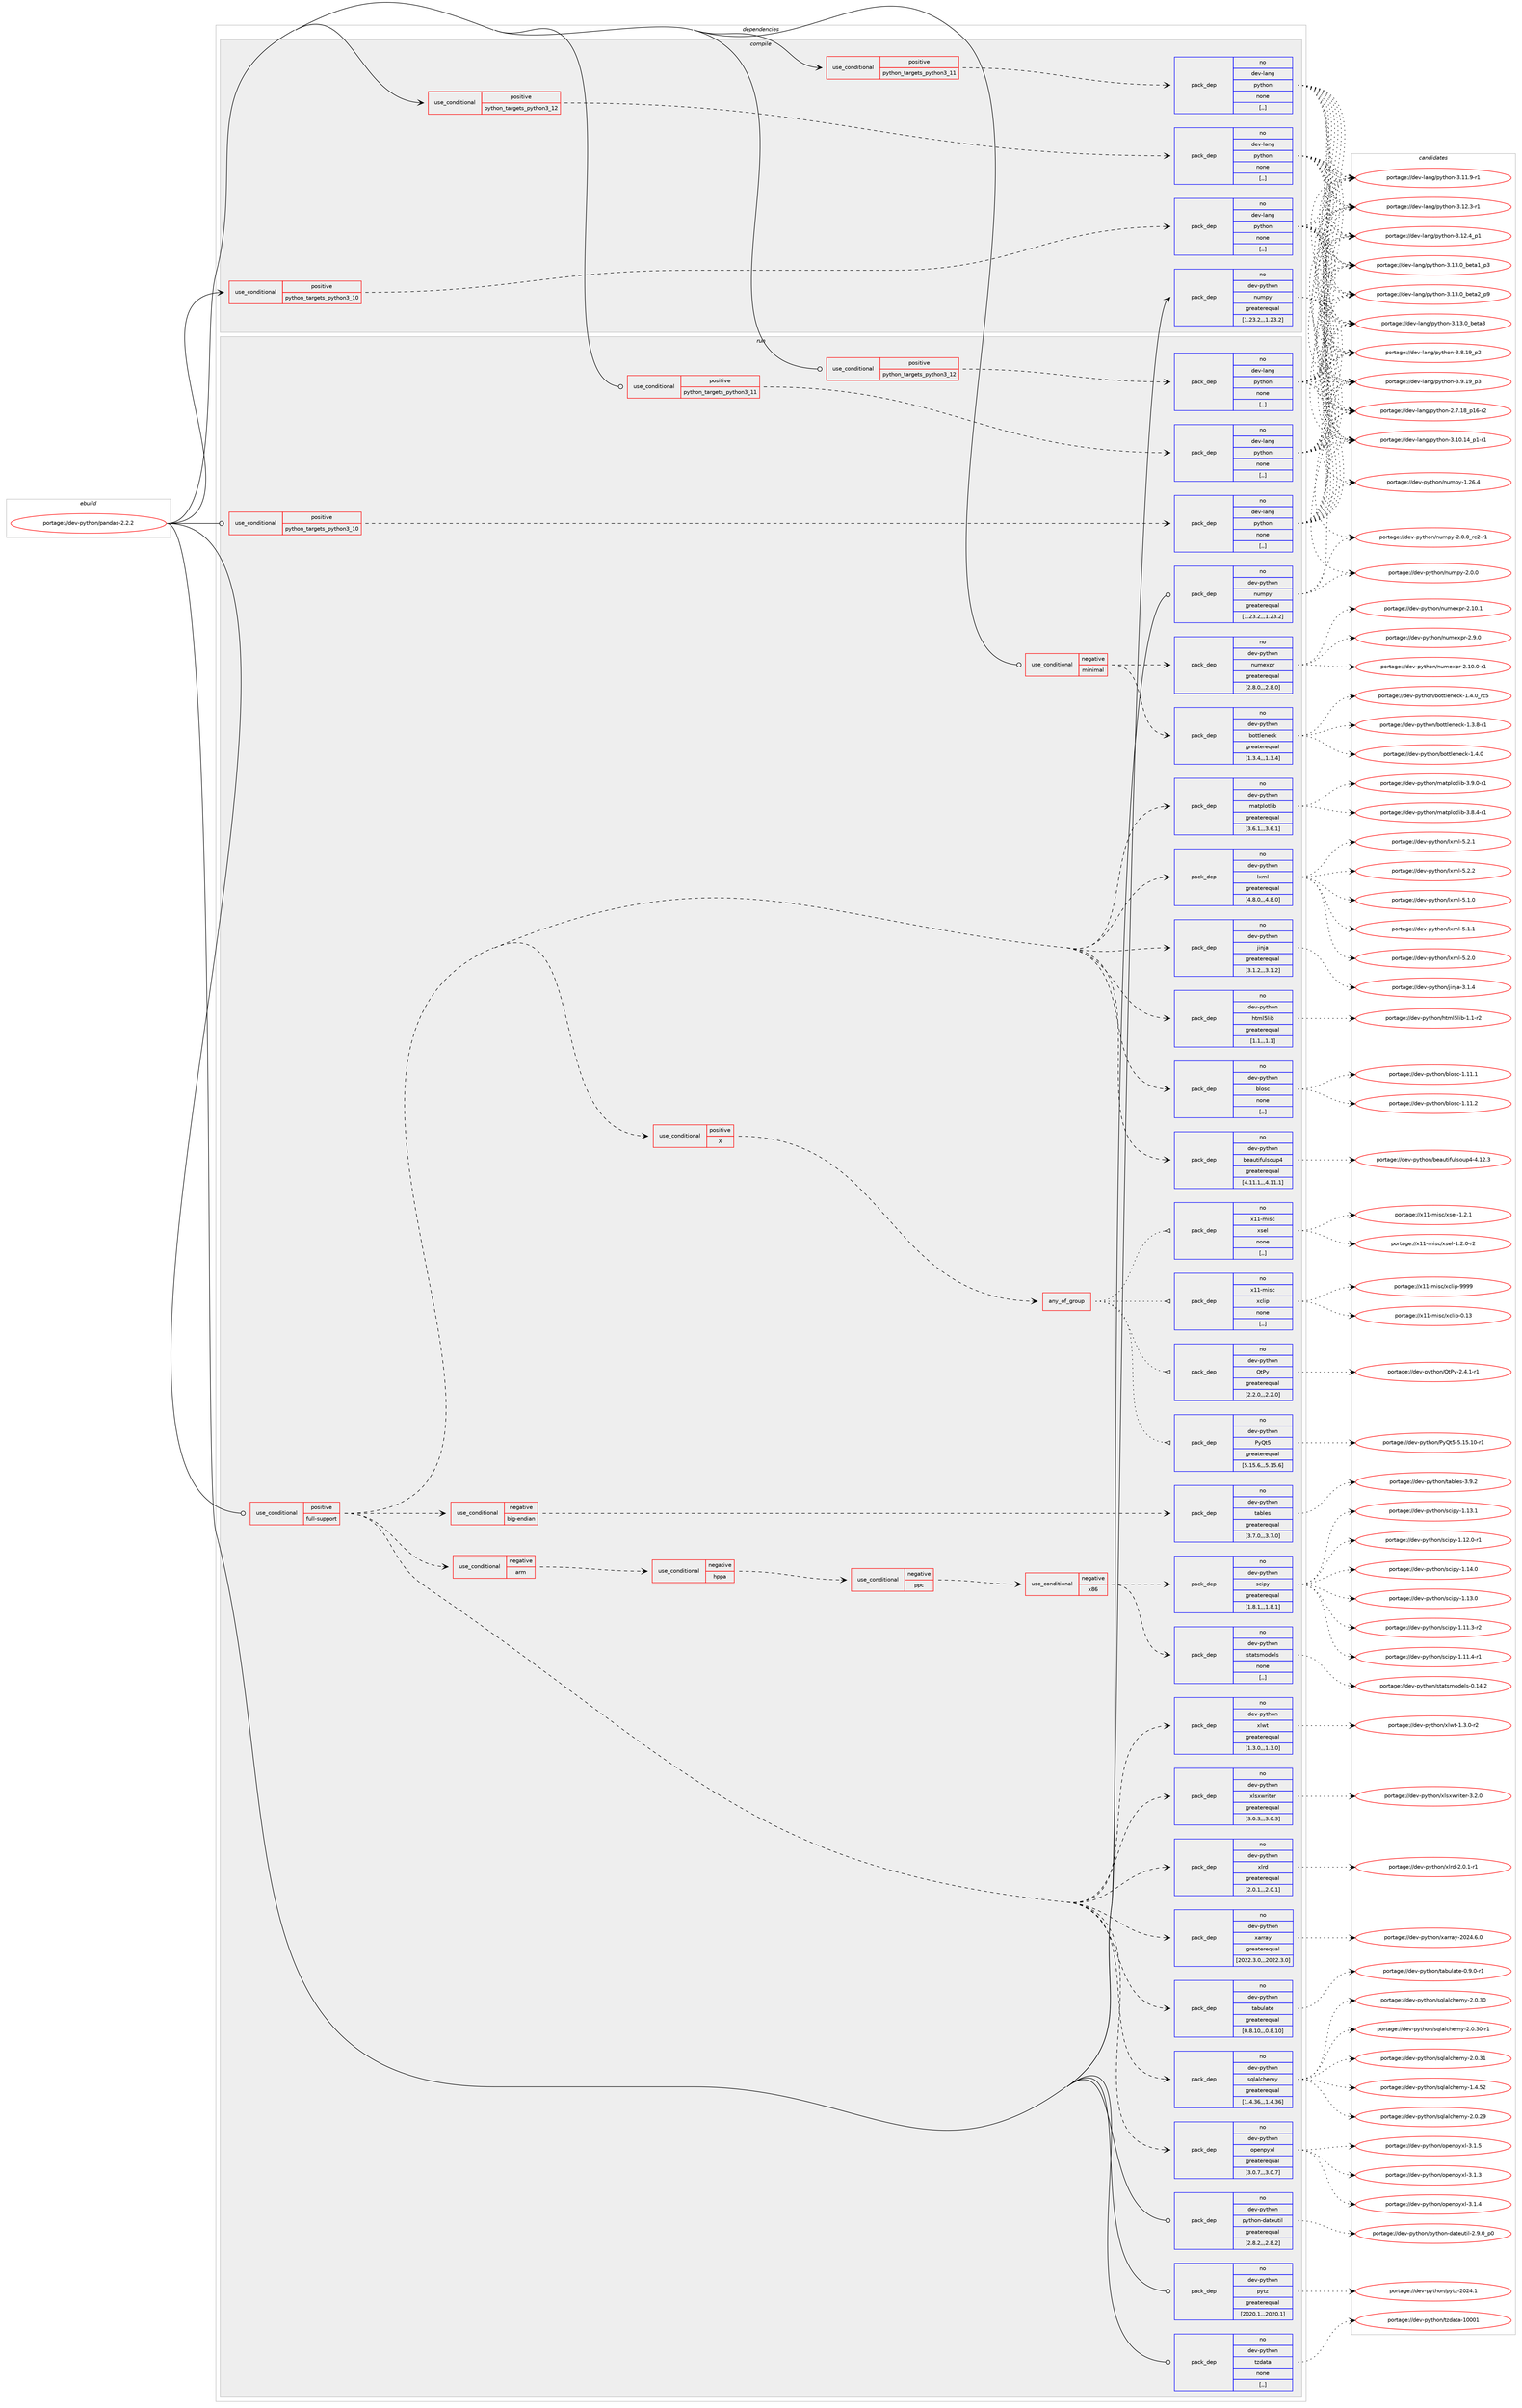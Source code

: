 digraph prolog {

# *************
# Graph options
# *************

newrank=true;
concentrate=true;
compound=true;
graph [rankdir=LR,fontname=Helvetica,fontsize=10,ranksep=1.5];#, ranksep=2.5, nodesep=0.2];
edge  [arrowhead=vee];
node  [fontname=Helvetica,fontsize=10];

# **********
# The ebuild
# **********

subgraph cluster_leftcol {
color=gray;
rank=same;
label=<<i>ebuild</i>>;
id [label="portage://dev-python/pandas-2.2.2", color=red, width=4, href="../dev-python/pandas-2.2.2.svg"];
}

# ****************
# The dependencies
# ****************

subgraph cluster_midcol {
color=gray;
label=<<i>dependencies</i>>;
subgraph cluster_compile {
fillcolor="#eeeeee";
style=filled;
label=<<i>compile</i>>;
subgraph cond34626 {
dependency149906 [label=<<TABLE BORDER="0" CELLBORDER="1" CELLSPACING="0" CELLPADDING="4"><TR><TD ROWSPAN="3" CELLPADDING="10">use_conditional</TD></TR><TR><TD>positive</TD></TR><TR><TD>python_targets_python3_10</TD></TR></TABLE>>, shape=none, color=red];
subgraph pack114065 {
dependency149907 [label=<<TABLE BORDER="0" CELLBORDER="1" CELLSPACING="0" CELLPADDING="4" WIDTH="220"><TR><TD ROWSPAN="6" CELLPADDING="30">pack_dep</TD></TR><TR><TD WIDTH="110">no</TD></TR><TR><TD>dev-lang</TD></TR><TR><TD>python</TD></TR><TR><TD>none</TD></TR><TR><TD>[,,]</TD></TR></TABLE>>, shape=none, color=blue];
}
dependency149906:e -> dependency149907:w [weight=20,style="dashed",arrowhead="vee"];
}
id:e -> dependency149906:w [weight=20,style="solid",arrowhead="vee"];
subgraph cond34627 {
dependency149908 [label=<<TABLE BORDER="0" CELLBORDER="1" CELLSPACING="0" CELLPADDING="4"><TR><TD ROWSPAN="3" CELLPADDING="10">use_conditional</TD></TR><TR><TD>positive</TD></TR><TR><TD>python_targets_python3_11</TD></TR></TABLE>>, shape=none, color=red];
subgraph pack114066 {
dependency149909 [label=<<TABLE BORDER="0" CELLBORDER="1" CELLSPACING="0" CELLPADDING="4" WIDTH="220"><TR><TD ROWSPAN="6" CELLPADDING="30">pack_dep</TD></TR><TR><TD WIDTH="110">no</TD></TR><TR><TD>dev-lang</TD></TR><TR><TD>python</TD></TR><TR><TD>none</TD></TR><TR><TD>[,,]</TD></TR></TABLE>>, shape=none, color=blue];
}
dependency149908:e -> dependency149909:w [weight=20,style="dashed",arrowhead="vee"];
}
id:e -> dependency149908:w [weight=20,style="solid",arrowhead="vee"];
subgraph cond34628 {
dependency149910 [label=<<TABLE BORDER="0" CELLBORDER="1" CELLSPACING="0" CELLPADDING="4"><TR><TD ROWSPAN="3" CELLPADDING="10">use_conditional</TD></TR><TR><TD>positive</TD></TR><TR><TD>python_targets_python3_12</TD></TR></TABLE>>, shape=none, color=red];
subgraph pack114067 {
dependency149911 [label=<<TABLE BORDER="0" CELLBORDER="1" CELLSPACING="0" CELLPADDING="4" WIDTH="220"><TR><TD ROWSPAN="6" CELLPADDING="30">pack_dep</TD></TR><TR><TD WIDTH="110">no</TD></TR><TR><TD>dev-lang</TD></TR><TR><TD>python</TD></TR><TR><TD>none</TD></TR><TR><TD>[,,]</TD></TR></TABLE>>, shape=none, color=blue];
}
dependency149910:e -> dependency149911:w [weight=20,style="dashed",arrowhead="vee"];
}
id:e -> dependency149910:w [weight=20,style="solid",arrowhead="vee"];
subgraph pack114068 {
dependency149912 [label=<<TABLE BORDER="0" CELLBORDER="1" CELLSPACING="0" CELLPADDING="4" WIDTH="220"><TR><TD ROWSPAN="6" CELLPADDING="30">pack_dep</TD></TR><TR><TD WIDTH="110">no</TD></TR><TR><TD>dev-python</TD></TR><TR><TD>numpy</TD></TR><TR><TD>greaterequal</TD></TR><TR><TD>[1.23.2,,,1.23.2]</TD></TR></TABLE>>, shape=none, color=blue];
}
id:e -> dependency149912:w [weight=20,style="solid",arrowhead="vee"];
}
subgraph cluster_compileandrun {
fillcolor="#eeeeee";
style=filled;
label=<<i>compile and run</i>>;
}
subgraph cluster_run {
fillcolor="#eeeeee";
style=filled;
label=<<i>run</i>>;
subgraph cond34629 {
dependency149913 [label=<<TABLE BORDER="0" CELLBORDER="1" CELLSPACING="0" CELLPADDING="4"><TR><TD ROWSPAN="3" CELLPADDING="10">use_conditional</TD></TR><TR><TD>negative</TD></TR><TR><TD>minimal</TD></TR></TABLE>>, shape=none, color=red];
subgraph pack114069 {
dependency149914 [label=<<TABLE BORDER="0" CELLBORDER="1" CELLSPACING="0" CELLPADDING="4" WIDTH="220"><TR><TD ROWSPAN="6" CELLPADDING="30">pack_dep</TD></TR><TR><TD WIDTH="110">no</TD></TR><TR><TD>dev-python</TD></TR><TR><TD>bottleneck</TD></TR><TR><TD>greaterequal</TD></TR><TR><TD>[1.3.4,,,1.3.4]</TD></TR></TABLE>>, shape=none, color=blue];
}
dependency149913:e -> dependency149914:w [weight=20,style="dashed",arrowhead="vee"];
subgraph pack114070 {
dependency149915 [label=<<TABLE BORDER="0" CELLBORDER="1" CELLSPACING="0" CELLPADDING="4" WIDTH="220"><TR><TD ROWSPAN="6" CELLPADDING="30">pack_dep</TD></TR><TR><TD WIDTH="110">no</TD></TR><TR><TD>dev-python</TD></TR><TR><TD>numexpr</TD></TR><TR><TD>greaterequal</TD></TR><TR><TD>[2.8.0,,,2.8.0]</TD></TR></TABLE>>, shape=none, color=blue];
}
dependency149913:e -> dependency149915:w [weight=20,style="dashed",arrowhead="vee"];
}
id:e -> dependency149913:w [weight=20,style="solid",arrowhead="odot"];
subgraph cond34630 {
dependency149916 [label=<<TABLE BORDER="0" CELLBORDER="1" CELLSPACING="0" CELLPADDING="4"><TR><TD ROWSPAN="3" CELLPADDING="10">use_conditional</TD></TR><TR><TD>positive</TD></TR><TR><TD>full-support</TD></TR></TABLE>>, shape=none, color=red];
subgraph pack114071 {
dependency149917 [label=<<TABLE BORDER="0" CELLBORDER="1" CELLSPACING="0" CELLPADDING="4" WIDTH="220"><TR><TD ROWSPAN="6" CELLPADDING="30">pack_dep</TD></TR><TR><TD WIDTH="110">no</TD></TR><TR><TD>dev-python</TD></TR><TR><TD>beautifulsoup4</TD></TR><TR><TD>greaterequal</TD></TR><TR><TD>[4.11.1,,,4.11.1]</TD></TR></TABLE>>, shape=none, color=blue];
}
dependency149916:e -> dependency149917:w [weight=20,style="dashed",arrowhead="vee"];
subgraph pack114072 {
dependency149918 [label=<<TABLE BORDER="0" CELLBORDER="1" CELLSPACING="0" CELLPADDING="4" WIDTH="220"><TR><TD ROWSPAN="6" CELLPADDING="30">pack_dep</TD></TR><TR><TD WIDTH="110">no</TD></TR><TR><TD>dev-python</TD></TR><TR><TD>blosc</TD></TR><TR><TD>none</TD></TR><TR><TD>[,,]</TD></TR></TABLE>>, shape=none, color=blue];
}
dependency149916:e -> dependency149918:w [weight=20,style="dashed",arrowhead="vee"];
subgraph pack114073 {
dependency149919 [label=<<TABLE BORDER="0" CELLBORDER="1" CELLSPACING="0" CELLPADDING="4" WIDTH="220"><TR><TD ROWSPAN="6" CELLPADDING="30">pack_dep</TD></TR><TR><TD WIDTH="110">no</TD></TR><TR><TD>dev-python</TD></TR><TR><TD>html5lib</TD></TR><TR><TD>greaterequal</TD></TR><TR><TD>[1.1,,,1.1]</TD></TR></TABLE>>, shape=none, color=blue];
}
dependency149916:e -> dependency149919:w [weight=20,style="dashed",arrowhead="vee"];
subgraph pack114074 {
dependency149920 [label=<<TABLE BORDER="0" CELLBORDER="1" CELLSPACING="0" CELLPADDING="4" WIDTH="220"><TR><TD ROWSPAN="6" CELLPADDING="30">pack_dep</TD></TR><TR><TD WIDTH="110">no</TD></TR><TR><TD>dev-python</TD></TR><TR><TD>jinja</TD></TR><TR><TD>greaterequal</TD></TR><TR><TD>[3.1.2,,,3.1.2]</TD></TR></TABLE>>, shape=none, color=blue];
}
dependency149916:e -> dependency149920:w [weight=20,style="dashed",arrowhead="vee"];
subgraph pack114075 {
dependency149921 [label=<<TABLE BORDER="0" CELLBORDER="1" CELLSPACING="0" CELLPADDING="4" WIDTH="220"><TR><TD ROWSPAN="6" CELLPADDING="30">pack_dep</TD></TR><TR><TD WIDTH="110">no</TD></TR><TR><TD>dev-python</TD></TR><TR><TD>lxml</TD></TR><TR><TD>greaterequal</TD></TR><TR><TD>[4.8.0,,,4.8.0]</TD></TR></TABLE>>, shape=none, color=blue];
}
dependency149916:e -> dependency149921:w [weight=20,style="dashed",arrowhead="vee"];
subgraph pack114076 {
dependency149922 [label=<<TABLE BORDER="0" CELLBORDER="1" CELLSPACING="0" CELLPADDING="4" WIDTH="220"><TR><TD ROWSPAN="6" CELLPADDING="30">pack_dep</TD></TR><TR><TD WIDTH="110">no</TD></TR><TR><TD>dev-python</TD></TR><TR><TD>matplotlib</TD></TR><TR><TD>greaterequal</TD></TR><TR><TD>[3.6.1,,,3.6.1]</TD></TR></TABLE>>, shape=none, color=blue];
}
dependency149916:e -> dependency149922:w [weight=20,style="dashed",arrowhead="vee"];
subgraph pack114077 {
dependency149923 [label=<<TABLE BORDER="0" CELLBORDER="1" CELLSPACING="0" CELLPADDING="4" WIDTH="220"><TR><TD ROWSPAN="6" CELLPADDING="30">pack_dep</TD></TR><TR><TD WIDTH="110">no</TD></TR><TR><TD>dev-python</TD></TR><TR><TD>openpyxl</TD></TR><TR><TD>greaterequal</TD></TR><TR><TD>[3.0.7,,,3.0.7]</TD></TR></TABLE>>, shape=none, color=blue];
}
dependency149916:e -> dependency149923:w [weight=20,style="dashed",arrowhead="vee"];
subgraph pack114078 {
dependency149924 [label=<<TABLE BORDER="0" CELLBORDER="1" CELLSPACING="0" CELLPADDING="4" WIDTH="220"><TR><TD ROWSPAN="6" CELLPADDING="30">pack_dep</TD></TR><TR><TD WIDTH="110">no</TD></TR><TR><TD>dev-python</TD></TR><TR><TD>sqlalchemy</TD></TR><TR><TD>greaterequal</TD></TR><TR><TD>[1.4.36,,,1.4.36]</TD></TR></TABLE>>, shape=none, color=blue];
}
dependency149916:e -> dependency149924:w [weight=20,style="dashed",arrowhead="vee"];
subgraph pack114079 {
dependency149925 [label=<<TABLE BORDER="0" CELLBORDER="1" CELLSPACING="0" CELLPADDING="4" WIDTH="220"><TR><TD ROWSPAN="6" CELLPADDING="30">pack_dep</TD></TR><TR><TD WIDTH="110">no</TD></TR><TR><TD>dev-python</TD></TR><TR><TD>tabulate</TD></TR><TR><TD>greaterequal</TD></TR><TR><TD>[0.8.10,,,0.8.10]</TD></TR></TABLE>>, shape=none, color=blue];
}
dependency149916:e -> dependency149925:w [weight=20,style="dashed",arrowhead="vee"];
subgraph pack114080 {
dependency149926 [label=<<TABLE BORDER="0" CELLBORDER="1" CELLSPACING="0" CELLPADDING="4" WIDTH="220"><TR><TD ROWSPAN="6" CELLPADDING="30">pack_dep</TD></TR><TR><TD WIDTH="110">no</TD></TR><TR><TD>dev-python</TD></TR><TR><TD>xarray</TD></TR><TR><TD>greaterequal</TD></TR><TR><TD>[2022.3.0,,,2022.3.0]</TD></TR></TABLE>>, shape=none, color=blue];
}
dependency149916:e -> dependency149926:w [weight=20,style="dashed",arrowhead="vee"];
subgraph pack114081 {
dependency149927 [label=<<TABLE BORDER="0" CELLBORDER="1" CELLSPACING="0" CELLPADDING="4" WIDTH="220"><TR><TD ROWSPAN="6" CELLPADDING="30">pack_dep</TD></TR><TR><TD WIDTH="110">no</TD></TR><TR><TD>dev-python</TD></TR><TR><TD>xlrd</TD></TR><TR><TD>greaterequal</TD></TR><TR><TD>[2.0.1,,,2.0.1]</TD></TR></TABLE>>, shape=none, color=blue];
}
dependency149916:e -> dependency149927:w [weight=20,style="dashed",arrowhead="vee"];
subgraph pack114082 {
dependency149928 [label=<<TABLE BORDER="0" CELLBORDER="1" CELLSPACING="0" CELLPADDING="4" WIDTH="220"><TR><TD ROWSPAN="6" CELLPADDING="30">pack_dep</TD></TR><TR><TD WIDTH="110">no</TD></TR><TR><TD>dev-python</TD></TR><TR><TD>xlsxwriter</TD></TR><TR><TD>greaterequal</TD></TR><TR><TD>[3.0.3,,,3.0.3]</TD></TR></TABLE>>, shape=none, color=blue];
}
dependency149916:e -> dependency149928:w [weight=20,style="dashed",arrowhead="vee"];
subgraph pack114083 {
dependency149929 [label=<<TABLE BORDER="0" CELLBORDER="1" CELLSPACING="0" CELLPADDING="4" WIDTH="220"><TR><TD ROWSPAN="6" CELLPADDING="30">pack_dep</TD></TR><TR><TD WIDTH="110">no</TD></TR><TR><TD>dev-python</TD></TR><TR><TD>xlwt</TD></TR><TR><TD>greaterequal</TD></TR><TR><TD>[1.3.0,,,1.3.0]</TD></TR></TABLE>>, shape=none, color=blue];
}
dependency149916:e -> dependency149929:w [weight=20,style="dashed",arrowhead="vee"];
subgraph cond34631 {
dependency149930 [label=<<TABLE BORDER="0" CELLBORDER="1" CELLSPACING="0" CELLPADDING="4"><TR><TD ROWSPAN="3" CELLPADDING="10">use_conditional</TD></TR><TR><TD>negative</TD></TR><TR><TD>arm</TD></TR></TABLE>>, shape=none, color=red];
subgraph cond34632 {
dependency149931 [label=<<TABLE BORDER="0" CELLBORDER="1" CELLSPACING="0" CELLPADDING="4"><TR><TD ROWSPAN="3" CELLPADDING="10">use_conditional</TD></TR><TR><TD>negative</TD></TR><TR><TD>hppa</TD></TR></TABLE>>, shape=none, color=red];
subgraph cond34633 {
dependency149932 [label=<<TABLE BORDER="0" CELLBORDER="1" CELLSPACING="0" CELLPADDING="4"><TR><TD ROWSPAN="3" CELLPADDING="10">use_conditional</TD></TR><TR><TD>negative</TD></TR><TR><TD>ppc</TD></TR></TABLE>>, shape=none, color=red];
subgraph cond34634 {
dependency149933 [label=<<TABLE BORDER="0" CELLBORDER="1" CELLSPACING="0" CELLPADDING="4"><TR><TD ROWSPAN="3" CELLPADDING="10">use_conditional</TD></TR><TR><TD>negative</TD></TR><TR><TD>x86</TD></TR></TABLE>>, shape=none, color=red];
subgraph pack114084 {
dependency149934 [label=<<TABLE BORDER="0" CELLBORDER="1" CELLSPACING="0" CELLPADDING="4" WIDTH="220"><TR><TD ROWSPAN="6" CELLPADDING="30">pack_dep</TD></TR><TR><TD WIDTH="110">no</TD></TR><TR><TD>dev-python</TD></TR><TR><TD>scipy</TD></TR><TR><TD>greaterequal</TD></TR><TR><TD>[1.8.1,,,1.8.1]</TD></TR></TABLE>>, shape=none, color=blue];
}
dependency149933:e -> dependency149934:w [weight=20,style="dashed",arrowhead="vee"];
subgraph pack114085 {
dependency149935 [label=<<TABLE BORDER="0" CELLBORDER="1" CELLSPACING="0" CELLPADDING="4" WIDTH="220"><TR><TD ROWSPAN="6" CELLPADDING="30">pack_dep</TD></TR><TR><TD WIDTH="110">no</TD></TR><TR><TD>dev-python</TD></TR><TR><TD>statsmodels</TD></TR><TR><TD>none</TD></TR><TR><TD>[,,]</TD></TR></TABLE>>, shape=none, color=blue];
}
dependency149933:e -> dependency149935:w [weight=20,style="dashed",arrowhead="vee"];
}
dependency149932:e -> dependency149933:w [weight=20,style="dashed",arrowhead="vee"];
}
dependency149931:e -> dependency149932:w [weight=20,style="dashed",arrowhead="vee"];
}
dependency149930:e -> dependency149931:w [weight=20,style="dashed",arrowhead="vee"];
}
dependency149916:e -> dependency149930:w [weight=20,style="dashed",arrowhead="vee"];
subgraph cond34635 {
dependency149936 [label=<<TABLE BORDER="0" CELLBORDER="1" CELLSPACING="0" CELLPADDING="4"><TR><TD ROWSPAN="3" CELLPADDING="10">use_conditional</TD></TR><TR><TD>negative</TD></TR><TR><TD>big-endian</TD></TR></TABLE>>, shape=none, color=red];
subgraph pack114086 {
dependency149937 [label=<<TABLE BORDER="0" CELLBORDER="1" CELLSPACING="0" CELLPADDING="4" WIDTH="220"><TR><TD ROWSPAN="6" CELLPADDING="30">pack_dep</TD></TR><TR><TD WIDTH="110">no</TD></TR><TR><TD>dev-python</TD></TR><TR><TD>tables</TD></TR><TR><TD>greaterequal</TD></TR><TR><TD>[3.7.0,,,3.7.0]</TD></TR></TABLE>>, shape=none, color=blue];
}
dependency149936:e -> dependency149937:w [weight=20,style="dashed",arrowhead="vee"];
}
dependency149916:e -> dependency149936:w [weight=20,style="dashed",arrowhead="vee"];
subgraph cond34636 {
dependency149938 [label=<<TABLE BORDER="0" CELLBORDER="1" CELLSPACING="0" CELLPADDING="4"><TR><TD ROWSPAN="3" CELLPADDING="10">use_conditional</TD></TR><TR><TD>positive</TD></TR><TR><TD>X</TD></TR></TABLE>>, shape=none, color=red];
subgraph any1073 {
dependency149939 [label=<<TABLE BORDER="0" CELLBORDER="1" CELLSPACING="0" CELLPADDING="4"><TR><TD CELLPADDING="10">any_of_group</TD></TR></TABLE>>, shape=none, color=red];subgraph pack114087 {
dependency149940 [label=<<TABLE BORDER="0" CELLBORDER="1" CELLSPACING="0" CELLPADDING="4" WIDTH="220"><TR><TD ROWSPAN="6" CELLPADDING="30">pack_dep</TD></TR><TR><TD WIDTH="110">no</TD></TR><TR><TD>dev-python</TD></TR><TR><TD>PyQt5</TD></TR><TR><TD>greaterequal</TD></TR><TR><TD>[5.15.6,,,5.15.6]</TD></TR></TABLE>>, shape=none, color=blue];
}
dependency149939:e -> dependency149940:w [weight=20,style="dotted",arrowhead="oinv"];
subgraph pack114088 {
dependency149941 [label=<<TABLE BORDER="0" CELLBORDER="1" CELLSPACING="0" CELLPADDING="4" WIDTH="220"><TR><TD ROWSPAN="6" CELLPADDING="30">pack_dep</TD></TR><TR><TD WIDTH="110">no</TD></TR><TR><TD>dev-python</TD></TR><TR><TD>QtPy</TD></TR><TR><TD>greaterequal</TD></TR><TR><TD>[2.2.0,,,2.2.0]</TD></TR></TABLE>>, shape=none, color=blue];
}
dependency149939:e -> dependency149941:w [weight=20,style="dotted",arrowhead="oinv"];
subgraph pack114089 {
dependency149942 [label=<<TABLE BORDER="0" CELLBORDER="1" CELLSPACING="0" CELLPADDING="4" WIDTH="220"><TR><TD ROWSPAN="6" CELLPADDING="30">pack_dep</TD></TR><TR><TD WIDTH="110">no</TD></TR><TR><TD>x11-misc</TD></TR><TR><TD>xclip</TD></TR><TR><TD>none</TD></TR><TR><TD>[,,]</TD></TR></TABLE>>, shape=none, color=blue];
}
dependency149939:e -> dependency149942:w [weight=20,style="dotted",arrowhead="oinv"];
subgraph pack114090 {
dependency149943 [label=<<TABLE BORDER="0" CELLBORDER="1" CELLSPACING="0" CELLPADDING="4" WIDTH="220"><TR><TD ROWSPAN="6" CELLPADDING="30">pack_dep</TD></TR><TR><TD WIDTH="110">no</TD></TR><TR><TD>x11-misc</TD></TR><TR><TD>xsel</TD></TR><TR><TD>none</TD></TR><TR><TD>[,,]</TD></TR></TABLE>>, shape=none, color=blue];
}
dependency149939:e -> dependency149943:w [weight=20,style="dotted",arrowhead="oinv"];
}
dependency149938:e -> dependency149939:w [weight=20,style="dashed",arrowhead="vee"];
}
dependency149916:e -> dependency149938:w [weight=20,style="dashed",arrowhead="vee"];
}
id:e -> dependency149916:w [weight=20,style="solid",arrowhead="odot"];
subgraph cond34637 {
dependency149944 [label=<<TABLE BORDER="0" CELLBORDER="1" CELLSPACING="0" CELLPADDING="4"><TR><TD ROWSPAN="3" CELLPADDING="10">use_conditional</TD></TR><TR><TD>positive</TD></TR><TR><TD>python_targets_python3_10</TD></TR></TABLE>>, shape=none, color=red];
subgraph pack114091 {
dependency149945 [label=<<TABLE BORDER="0" CELLBORDER="1" CELLSPACING="0" CELLPADDING="4" WIDTH="220"><TR><TD ROWSPAN="6" CELLPADDING="30">pack_dep</TD></TR><TR><TD WIDTH="110">no</TD></TR><TR><TD>dev-lang</TD></TR><TR><TD>python</TD></TR><TR><TD>none</TD></TR><TR><TD>[,,]</TD></TR></TABLE>>, shape=none, color=blue];
}
dependency149944:e -> dependency149945:w [weight=20,style="dashed",arrowhead="vee"];
}
id:e -> dependency149944:w [weight=20,style="solid",arrowhead="odot"];
subgraph cond34638 {
dependency149946 [label=<<TABLE BORDER="0" CELLBORDER="1" CELLSPACING="0" CELLPADDING="4"><TR><TD ROWSPAN="3" CELLPADDING="10">use_conditional</TD></TR><TR><TD>positive</TD></TR><TR><TD>python_targets_python3_11</TD></TR></TABLE>>, shape=none, color=red];
subgraph pack114092 {
dependency149947 [label=<<TABLE BORDER="0" CELLBORDER="1" CELLSPACING="0" CELLPADDING="4" WIDTH="220"><TR><TD ROWSPAN="6" CELLPADDING="30">pack_dep</TD></TR><TR><TD WIDTH="110">no</TD></TR><TR><TD>dev-lang</TD></TR><TR><TD>python</TD></TR><TR><TD>none</TD></TR><TR><TD>[,,]</TD></TR></TABLE>>, shape=none, color=blue];
}
dependency149946:e -> dependency149947:w [weight=20,style="dashed",arrowhead="vee"];
}
id:e -> dependency149946:w [weight=20,style="solid",arrowhead="odot"];
subgraph cond34639 {
dependency149948 [label=<<TABLE BORDER="0" CELLBORDER="1" CELLSPACING="0" CELLPADDING="4"><TR><TD ROWSPAN="3" CELLPADDING="10">use_conditional</TD></TR><TR><TD>positive</TD></TR><TR><TD>python_targets_python3_12</TD></TR></TABLE>>, shape=none, color=red];
subgraph pack114093 {
dependency149949 [label=<<TABLE BORDER="0" CELLBORDER="1" CELLSPACING="0" CELLPADDING="4" WIDTH="220"><TR><TD ROWSPAN="6" CELLPADDING="30">pack_dep</TD></TR><TR><TD WIDTH="110">no</TD></TR><TR><TD>dev-lang</TD></TR><TR><TD>python</TD></TR><TR><TD>none</TD></TR><TR><TD>[,,]</TD></TR></TABLE>>, shape=none, color=blue];
}
dependency149948:e -> dependency149949:w [weight=20,style="dashed",arrowhead="vee"];
}
id:e -> dependency149948:w [weight=20,style="solid",arrowhead="odot"];
subgraph pack114094 {
dependency149950 [label=<<TABLE BORDER="0" CELLBORDER="1" CELLSPACING="0" CELLPADDING="4" WIDTH="220"><TR><TD ROWSPAN="6" CELLPADDING="30">pack_dep</TD></TR><TR><TD WIDTH="110">no</TD></TR><TR><TD>dev-python</TD></TR><TR><TD>numpy</TD></TR><TR><TD>greaterequal</TD></TR><TR><TD>[1.23.2,,,1.23.2]</TD></TR></TABLE>>, shape=none, color=blue];
}
id:e -> dependency149950:w [weight=20,style="solid",arrowhead="odot"];
subgraph pack114095 {
dependency149951 [label=<<TABLE BORDER="0" CELLBORDER="1" CELLSPACING="0" CELLPADDING="4" WIDTH="220"><TR><TD ROWSPAN="6" CELLPADDING="30">pack_dep</TD></TR><TR><TD WIDTH="110">no</TD></TR><TR><TD>dev-python</TD></TR><TR><TD>python-dateutil</TD></TR><TR><TD>greaterequal</TD></TR><TR><TD>[2.8.2,,,2.8.2]</TD></TR></TABLE>>, shape=none, color=blue];
}
id:e -> dependency149951:w [weight=20,style="solid",arrowhead="odot"];
subgraph pack114096 {
dependency149952 [label=<<TABLE BORDER="0" CELLBORDER="1" CELLSPACING="0" CELLPADDING="4" WIDTH="220"><TR><TD ROWSPAN="6" CELLPADDING="30">pack_dep</TD></TR><TR><TD WIDTH="110">no</TD></TR><TR><TD>dev-python</TD></TR><TR><TD>pytz</TD></TR><TR><TD>greaterequal</TD></TR><TR><TD>[2020.1,,,2020.1]</TD></TR></TABLE>>, shape=none, color=blue];
}
id:e -> dependency149952:w [weight=20,style="solid",arrowhead="odot"];
subgraph pack114097 {
dependency149953 [label=<<TABLE BORDER="0" CELLBORDER="1" CELLSPACING="0" CELLPADDING="4" WIDTH="220"><TR><TD ROWSPAN="6" CELLPADDING="30">pack_dep</TD></TR><TR><TD WIDTH="110">no</TD></TR><TR><TD>dev-python</TD></TR><TR><TD>tzdata</TD></TR><TR><TD>none</TD></TR><TR><TD>[,,]</TD></TR></TABLE>>, shape=none, color=blue];
}
id:e -> dependency149953:w [weight=20,style="solid",arrowhead="odot"];
}
}

# **************
# The candidates
# **************

subgraph cluster_choices {
rank=same;
color=gray;
label=<<i>candidates</i>>;

subgraph choice114065 {
color=black;
nodesep=1;
choice100101118451089711010347112121116104111110455046554649569511249544511450 [label="portage://dev-lang/python-2.7.18_p16-r2", color=red, width=4,href="../dev-lang/python-2.7.18_p16-r2.svg"];
choice100101118451089711010347112121116104111110455146494846495295112494511449 [label="portage://dev-lang/python-3.10.14_p1-r1", color=red, width=4,href="../dev-lang/python-3.10.14_p1-r1.svg"];
choice100101118451089711010347112121116104111110455146494946574511449 [label="portage://dev-lang/python-3.11.9-r1", color=red, width=4,href="../dev-lang/python-3.11.9-r1.svg"];
choice100101118451089711010347112121116104111110455146495046514511449 [label="portage://dev-lang/python-3.12.3-r1", color=red, width=4,href="../dev-lang/python-3.12.3-r1.svg"];
choice100101118451089711010347112121116104111110455146495046529511249 [label="portage://dev-lang/python-3.12.4_p1", color=red, width=4,href="../dev-lang/python-3.12.4_p1.svg"];
choice10010111845108971101034711212111610411111045514649514648959810111697499511251 [label="portage://dev-lang/python-3.13.0_beta1_p3", color=red, width=4,href="../dev-lang/python-3.13.0_beta1_p3.svg"];
choice10010111845108971101034711212111610411111045514649514648959810111697509511257 [label="portage://dev-lang/python-3.13.0_beta2_p9", color=red, width=4,href="../dev-lang/python-3.13.0_beta2_p9.svg"];
choice1001011184510897110103471121211161041111104551464951464895981011169751 [label="portage://dev-lang/python-3.13.0_beta3", color=red, width=4,href="../dev-lang/python-3.13.0_beta3.svg"];
choice100101118451089711010347112121116104111110455146564649579511250 [label="portage://dev-lang/python-3.8.19_p2", color=red, width=4,href="../dev-lang/python-3.8.19_p2.svg"];
choice100101118451089711010347112121116104111110455146574649579511251 [label="portage://dev-lang/python-3.9.19_p3", color=red, width=4,href="../dev-lang/python-3.9.19_p3.svg"];
dependency149907:e -> choice100101118451089711010347112121116104111110455046554649569511249544511450:w [style=dotted,weight="100"];
dependency149907:e -> choice100101118451089711010347112121116104111110455146494846495295112494511449:w [style=dotted,weight="100"];
dependency149907:e -> choice100101118451089711010347112121116104111110455146494946574511449:w [style=dotted,weight="100"];
dependency149907:e -> choice100101118451089711010347112121116104111110455146495046514511449:w [style=dotted,weight="100"];
dependency149907:e -> choice100101118451089711010347112121116104111110455146495046529511249:w [style=dotted,weight="100"];
dependency149907:e -> choice10010111845108971101034711212111610411111045514649514648959810111697499511251:w [style=dotted,weight="100"];
dependency149907:e -> choice10010111845108971101034711212111610411111045514649514648959810111697509511257:w [style=dotted,weight="100"];
dependency149907:e -> choice1001011184510897110103471121211161041111104551464951464895981011169751:w [style=dotted,weight="100"];
dependency149907:e -> choice100101118451089711010347112121116104111110455146564649579511250:w [style=dotted,weight="100"];
dependency149907:e -> choice100101118451089711010347112121116104111110455146574649579511251:w [style=dotted,weight="100"];
}
subgraph choice114066 {
color=black;
nodesep=1;
choice100101118451089711010347112121116104111110455046554649569511249544511450 [label="portage://dev-lang/python-2.7.18_p16-r2", color=red, width=4,href="../dev-lang/python-2.7.18_p16-r2.svg"];
choice100101118451089711010347112121116104111110455146494846495295112494511449 [label="portage://dev-lang/python-3.10.14_p1-r1", color=red, width=4,href="../dev-lang/python-3.10.14_p1-r1.svg"];
choice100101118451089711010347112121116104111110455146494946574511449 [label="portage://dev-lang/python-3.11.9-r1", color=red, width=4,href="../dev-lang/python-3.11.9-r1.svg"];
choice100101118451089711010347112121116104111110455146495046514511449 [label="portage://dev-lang/python-3.12.3-r1", color=red, width=4,href="../dev-lang/python-3.12.3-r1.svg"];
choice100101118451089711010347112121116104111110455146495046529511249 [label="portage://dev-lang/python-3.12.4_p1", color=red, width=4,href="../dev-lang/python-3.12.4_p1.svg"];
choice10010111845108971101034711212111610411111045514649514648959810111697499511251 [label="portage://dev-lang/python-3.13.0_beta1_p3", color=red, width=4,href="../dev-lang/python-3.13.0_beta1_p3.svg"];
choice10010111845108971101034711212111610411111045514649514648959810111697509511257 [label="portage://dev-lang/python-3.13.0_beta2_p9", color=red, width=4,href="../dev-lang/python-3.13.0_beta2_p9.svg"];
choice1001011184510897110103471121211161041111104551464951464895981011169751 [label="portage://dev-lang/python-3.13.0_beta3", color=red, width=4,href="../dev-lang/python-3.13.0_beta3.svg"];
choice100101118451089711010347112121116104111110455146564649579511250 [label="portage://dev-lang/python-3.8.19_p2", color=red, width=4,href="../dev-lang/python-3.8.19_p2.svg"];
choice100101118451089711010347112121116104111110455146574649579511251 [label="portage://dev-lang/python-3.9.19_p3", color=red, width=4,href="../dev-lang/python-3.9.19_p3.svg"];
dependency149909:e -> choice100101118451089711010347112121116104111110455046554649569511249544511450:w [style=dotted,weight="100"];
dependency149909:e -> choice100101118451089711010347112121116104111110455146494846495295112494511449:w [style=dotted,weight="100"];
dependency149909:e -> choice100101118451089711010347112121116104111110455146494946574511449:w [style=dotted,weight="100"];
dependency149909:e -> choice100101118451089711010347112121116104111110455146495046514511449:w [style=dotted,weight="100"];
dependency149909:e -> choice100101118451089711010347112121116104111110455146495046529511249:w [style=dotted,weight="100"];
dependency149909:e -> choice10010111845108971101034711212111610411111045514649514648959810111697499511251:w [style=dotted,weight="100"];
dependency149909:e -> choice10010111845108971101034711212111610411111045514649514648959810111697509511257:w [style=dotted,weight="100"];
dependency149909:e -> choice1001011184510897110103471121211161041111104551464951464895981011169751:w [style=dotted,weight="100"];
dependency149909:e -> choice100101118451089711010347112121116104111110455146564649579511250:w [style=dotted,weight="100"];
dependency149909:e -> choice100101118451089711010347112121116104111110455146574649579511251:w [style=dotted,weight="100"];
}
subgraph choice114067 {
color=black;
nodesep=1;
choice100101118451089711010347112121116104111110455046554649569511249544511450 [label="portage://dev-lang/python-2.7.18_p16-r2", color=red, width=4,href="../dev-lang/python-2.7.18_p16-r2.svg"];
choice100101118451089711010347112121116104111110455146494846495295112494511449 [label="portage://dev-lang/python-3.10.14_p1-r1", color=red, width=4,href="../dev-lang/python-3.10.14_p1-r1.svg"];
choice100101118451089711010347112121116104111110455146494946574511449 [label="portage://dev-lang/python-3.11.9-r1", color=red, width=4,href="../dev-lang/python-3.11.9-r1.svg"];
choice100101118451089711010347112121116104111110455146495046514511449 [label="portage://dev-lang/python-3.12.3-r1", color=red, width=4,href="../dev-lang/python-3.12.3-r1.svg"];
choice100101118451089711010347112121116104111110455146495046529511249 [label="portage://dev-lang/python-3.12.4_p1", color=red, width=4,href="../dev-lang/python-3.12.4_p1.svg"];
choice10010111845108971101034711212111610411111045514649514648959810111697499511251 [label="portage://dev-lang/python-3.13.0_beta1_p3", color=red, width=4,href="../dev-lang/python-3.13.0_beta1_p3.svg"];
choice10010111845108971101034711212111610411111045514649514648959810111697509511257 [label="portage://dev-lang/python-3.13.0_beta2_p9", color=red, width=4,href="../dev-lang/python-3.13.0_beta2_p9.svg"];
choice1001011184510897110103471121211161041111104551464951464895981011169751 [label="portage://dev-lang/python-3.13.0_beta3", color=red, width=4,href="../dev-lang/python-3.13.0_beta3.svg"];
choice100101118451089711010347112121116104111110455146564649579511250 [label="portage://dev-lang/python-3.8.19_p2", color=red, width=4,href="../dev-lang/python-3.8.19_p2.svg"];
choice100101118451089711010347112121116104111110455146574649579511251 [label="portage://dev-lang/python-3.9.19_p3", color=red, width=4,href="../dev-lang/python-3.9.19_p3.svg"];
dependency149911:e -> choice100101118451089711010347112121116104111110455046554649569511249544511450:w [style=dotted,weight="100"];
dependency149911:e -> choice100101118451089711010347112121116104111110455146494846495295112494511449:w [style=dotted,weight="100"];
dependency149911:e -> choice100101118451089711010347112121116104111110455146494946574511449:w [style=dotted,weight="100"];
dependency149911:e -> choice100101118451089711010347112121116104111110455146495046514511449:w [style=dotted,weight="100"];
dependency149911:e -> choice100101118451089711010347112121116104111110455146495046529511249:w [style=dotted,weight="100"];
dependency149911:e -> choice10010111845108971101034711212111610411111045514649514648959810111697499511251:w [style=dotted,weight="100"];
dependency149911:e -> choice10010111845108971101034711212111610411111045514649514648959810111697509511257:w [style=dotted,weight="100"];
dependency149911:e -> choice1001011184510897110103471121211161041111104551464951464895981011169751:w [style=dotted,weight="100"];
dependency149911:e -> choice100101118451089711010347112121116104111110455146564649579511250:w [style=dotted,weight="100"];
dependency149911:e -> choice100101118451089711010347112121116104111110455146574649579511251:w [style=dotted,weight="100"];
}
subgraph choice114068 {
color=black;
nodesep=1;
choice100101118451121211161041111104711011710911212145494650544652 [label="portage://dev-python/numpy-1.26.4", color=red, width=4,href="../dev-python/numpy-1.26.4.svg"];
choice1001011184511212111610411111047110117109112121455046484648 [label="portage://dev-python/numpy-2.0.0", color=red, width=4,href="../dev-python/numpy-2.0.0.svg"];
choice10010111845112121116104111110471101171091121214550464846489511499504511449 [label="portage://dev-python/numpy-2.0.0_rc2-r1", color=red, width=4,href="../dev-python/numpy-2.0.0_rc2-r1.svg"];
dependency149912:e -> choice100101118451121211161041111104711011710911212145494650544652:w [style=dotted,weight="100"];
dependency149912:e -> choice1001011184511212111610411111047110117109112121455046484648:w [style=dotted,weight="100"];
dependency149912:e -> choice10010111845112121116104111110471101171091121214550464846489511499504511449:w [style=dotted,weight="100"];
}
subgraph choice114069 {
color=black;
nodesep=1;
choice100101118451121211161041111104798111116116108101110101991074549465146564511449 [label="portage://dev-python/bottleneck-1.3.8-r1", color=red, width=4,href="../dev-python/bottleneck-1.3.8-r1.svg"];
choice10010111845112121116104111110479811111611610810111010199107454946524648 [label="portage://dev-python/bottleneck-1.4.0", color=red, width=4,href="../dev-python/bottleneck-1.4.0.svg"];
choice10010111845112121116104111110479811111611610810111010199107454946524648951149953 [label="portage://dev-python/bottleneck-1.4.0_rc5", color=red, width=4,href="../dev-python/bottleneck-1.4.0_rc5.svg"];
dependency149914:e -> choice100101118451121211161041111104798111116116108101110101991074549465146564511449:w [style=dotted,weight="100"];
dependency149914:e -> choice10010111845112121116104111110479811111611610810111010199107454946524648:w [style=dotted,weight="100"];
dependency149914:e -> choice10010111845112121116104111110479811111611610810111010199107454946524648951149953:w [style=dotted,weight="100"];
}
subgraph choice114070 {
color=black;
nodesep=1;
choice1001011184511212111610411111047110117109101120112114455046494846484511449 [label="portage://dev-python/numexpr-2.10.0-r1", color=red, width=4,href="../dev-python/numexpr-2.10.0-r1.svg"];
choice100101118451121211161041111104711011710910112011211445504649484649 [label="portage://dev-python/numexpr-2.10.1", color=red, width=4,href="../dev-python/numexpr-2.10.1.svg"];
choice1001011184511212111610411111047110117109101120112114455046574648 [label="portage://dev-python/numexpr-2.9.0", color=red, width=4,href="../dev-python/numexpr-2.9.0.svg"];
dependency149915:e -> choice1001011184511212111610411111047110117109101120112114455046494846484511449:w [style=dotted,weight="100"];
dependency149915:e -> choice100101118451121211161041111104711011710910112011211445504649484649:w [style=dotted,weight="100"];
dependency149915:e -> choice1001011184511212111610411111047110117109101120112114455046574648:w [style=dotted,weight="100"];
}
subgraph choice114071 {
color=black;
nodesep=1;
choice100101118451121211161041111104798101971171161051021171081151111171125245524649504651 [label="portage://dev-python/beautifulsoup4-4.12.3", color=red, width=4,href="../dev-python/beautifulsoup4-4.12.3.svg"];
dependency149917:e -> choice100101118451121211161041111104798101971171161051021171081151111171125245524649504651:w [style=dotted,weight="100"];
}
subgraph choice114072 {
color=black;
nodesep=1;
choice1001011184511212111610411111047981081111159945494649494649 [label="portage://dev-python/blosc-1.11.1", color=red, width=4,href="../dev-python/blosc-1.11.1.svg"];
choice1001011184511212111610411111047981081111159945494649494650 [label="portage://dev-python/blosc-1.11.2", color=red, width=4,href="../dev-python/blosc-1.11.2.svg"];
dependency149918:e -> choice1001011184511212111610411111047981081111159945494649494649:w [style=dotted,weight="100"];
dependency149918:e -> choice1001011184511212111610411111047981081111159945494649494650:w [style=dotted,weight="100"];
}
subgraph choice114073 {
color=black;
nodesep=1;
choice10010111845112121116104111110471041161091085310810598454946494511450 [label="portage://dev-python/html5lib-1.1-r2", color=red, width=4,href="../dev-python/html5lib-1.1-r2.svg"];
dependency149919:e -> choice10010111845112121116104111110471041161091085310810598454946494511450:w [style=dotted,weight="100"];
}
subgraph choice114074 {
color=black;
nodesep=1;
choice100101118451121211161041111104710610511010697455146494652 [label="portage://dev-python/jinja-3.1.4", color=red, width=4,href="../dev-python/jinja-3.1.4.svg"];
dependency149920:e -> choice100101118451121211161041111104710610511010697455146494652:w [style=dotted,weight="100"];
}
subgraph choice114075 {
color=black;
nodesep=1;
choice1001011184511212111610411111047108120109108455346494648 [label="portage://dev-python/lxml-5.1.0", color=red, width=4,href="../dev-python/lxml-5.1.0.svg"];
choice1001011184511212111610411111047108120109108455346494649 [label="portage://dev-python/lxml-5.1.1", color=red, width=4,href="../dev-python/lxml-5.1.1.svg"];
choice1001011184511212111610411111047108120109108455346504648 [label="portage://dev-python/lxml-5.2.0", color=red, width=4,href="../dev-python/lxml-5.2.0.svg"];
choice1001011184511212111610411111047108120109108455346504649 [label="portage://dev-python/lxml-5.2.1", color=red, width=4,href="../dev-python/lxml-5.2.1.svg"];
choice1001011184511212111610411111047108120109108455346504650 [label="portage://dev-python/lxml-5.2.2", color=red, width=4,href="../dev-python/lxml-5.2.2.svg"];
dependency149921:e -> choice1001011184511212111610411111047108120109108455346494648:w [style=dotted,weight="100"];
dependency149921:e -> choice1001011184511212111610411111047108120109108455346494649:w [style=dotted,weight="100"];
dependency149921:e -> choice1001011184511212111610411111047108120109108455346504648:w [style=dotted,weight="100"];
dependency149921:e -> choice1001011184511212111610411111047108120109108455346504649:w [style=dotted,weight="100"];
dependency149921:e -> choice1001011184511212111610411111047108120109108455346504650:w [style=dotted,weight="100"];
}
subgraph choice114076 {
color=black;
nodesep=1;
choice100101118451121211161041111104710997116112108111116108105984551465646524511449 [label="portage://dev-python/matplotlib-3.8.4-r1", color=red, width=4,href="../dev-python/matplotlib-3.8.4-r1.svg"];
choice100101118451121211161041111104710997116112108111116108105984551465746484511449 [label="portage://dev-python/matplotlib-3.9.0-r1", color=red, width=4,href="../dev-python/matplotlib-3.9.0-r1.svg"];
dependency149922:e -> choice100101118451121211161041111104710997116112108111116108105984551465646524511449:w [style=dotted,weight="100"];
dependency149922:e -> choice100101118451121211161041111104710997116112108111116108105984551465746484511449:w [style=dotted,weight="100"];
}
subgraph choice114077 {
color=black;
nodesep=1;
choice1001011184511212111610411111047111112101110112121120108455146494651 [label="portage://dev-python/openpyxl-3.1.3", color=red, width=4,href="../dev-python/openpyxl-3.1.3.svg"];
choice1001011184511212111610411111047111112101110112121120108455146494652 [label="portage://dev-python/openpyxl-3.1.4", color=red, width=4,href="../dev-python/openpyxl-3.1.4.svg"];
choice1001011184511212111610411111047111112101110112121120108455146494653 [label="portage://dev-python/openpyxl-3.1.5", color=red, width=4,href="../dev-python/openpyxl-3.1.5.svg"];
dependency149923:e -> choice1001011184511212111610411111047111112101110112121120108455146494651:w [style=dotted,weight="100"];
dependency149923:e -> choice1001011184511212111610411111047111112101110112121120108455146494652:w [style=dotted,weight="100"];
dependency149923:e -> choice1001011184511212111610411111047111112101110112121120108455146494653:w [style=dotted,weight="100"];
}
subgraph choice114078 {
color=black;
nodesep=1;
choice1001011184511212111610411111047115113108971089910410110912145494652465350 [label="portage://dev-python/sqlalchemy-1.4.52", color=red, width=4,href="../dev-python/sqlalchemy-1.4.52.svg"];
choice1001011184511212111610411111047115113108971089910410110912145504648465057 [label="portage://dev-python/sqlalchemy-2.0.29", color=red, width=4,href="../dev-python/sqlalchemy-2.0.29.svg"];
choice1001011184511212111610411111047115113108971089910410110912145504648465148 [label="portage://dev-python/sqlalchemy-2.0.30", color=red, width=4,href="../dev-python/sqlalchemy-2.0.30.svg"];
choice10010111845112121116104111110471151131089710899104101109121455046484651484511449 [label="portage://dev-python/sqlalchemy-2.0.30-r1", color=red, width=4,href="../dev-python/sqlalchemy-2.0.30-r1.svg"];
choice1001011184511212111610411111047115113108971089910410110912145504648465149 [label="portage://dev-python/sqlalchemy-2.0.31", color=red, width=4,href="../dev-python/sqlalchemy-2.0.31.svg"];
dependency149924:e -> choice1001011184511212111610411111047115113108971089910410110912145494652465350:w [style=dotted,weight="100"];
dependency149924:e -> choice1001011184511212111610411111047115113108971089910410110912145504648465057:w [style=dotted,weight="100"];
dependency149924:e -> choice1001011184511212111610411111047115113108971089910410110912145504648465148:w [style=dotted,weight="100"];
dependency149924:e -> choice10010111845112121116104111110471151131089710899104101109121455046484651484511449:w [style=dotted,weight="100"];
dependency149924:e -> choice1001011184511212111610411111047115113108971089910410110912145504648465149:w [style=dotted,weight="100"];
}
subgraph choice114079 {
color=black;
nodesep=1;
choice10010111845112121116104111110471169798117108971161014548465746484511449 [label="portage://dev-python/tabulate-0.9.0-r1", color=red, width=4,href="../dev-python/tabulate-0.9.0-r1.svg"];
dependency149925:e -> choice10010111845112121116104111110471169798117108971161014548465746484511449:w [style=dotted,weight="100"];
}
subgraph choice114080 {
color=black;
nodesep=1;
choice10010111845112121116104111110471209711411497121455048505246544648 [label="portage://dev-python/xarray-2024.6.0", color=red, width=4,href="../dev-python/xarray-2024.6.0.svg"];
dependency149926:e -> choice10010111845112121116104111110471209711411497121455048505246544648:w [style=dotted,weight="100"];
}
subgraph choice114081 {
color=black;
nodesep=1;
choice10010111845112121116104111110471201081141004550464846494511449 [label="portage://dev-python/xlrd-2.0.1-r1", color=red, width=4,href="../dev-python/xlrd-2.0.1-r1.svg"];
dependency149927:e -> choice10010111845112121116104111110471201081141004550464846494511449:w [style=dotted,weight="100"];
}
subgraph choice114082 {
color=black;
nodesep=1;
choice1001011184511212111610411111047120108115120119114105116101114455146504648 [label="portage://dev-python/xlsxwriter-3.2.0", color=red, width=4,href="../dev-python/xlsxwriter-3.2.0.svg"];
dependency149928:e -> choice1001011184511212111610411111047120108115120119114105116101114455146504648:w [style=dotted,weight="100"];
}
subgraph choice114083 {
color=black;
nodesep=1;
choice10010111845112121116104111110471201081191164549465146484511450 [label="portage://dev-python/xlwt-1.3.0-r2", color=red, width=4,href="../dev-python/xlwt-1.3.0-r2.svg"];
dependency149929:e -> choice10010111845112121116104111110471201081191164549465146484511450:w [style=dotted,weight="100"];
}
subgraph choice114084 {
color=black;
nodesep=1;
choice100101118451121211161041111104711599105112121454946494946514511450 [label="portage://dev-python/scipy-1.11.3-r2", color=red, width=4,href="../dev-python/scipy-1.11.3-r2.svg"];
choice100101118451121211161041111104711599105112121454946494946524511449 [label="portage://dev-python/scipy-1.11.4-r1", color=red, width=4,href="../dev-python/scipy-1.11.4-r1.svg"];
choice100101118451121211161041111104711599105112121454946495046484511449 [label="portage://dev-python/scipy-1.12.0-r1", color=red, width=4,href="../dev-python/scipy-1.12.0-r1.svg"];
choice10010111845112121116104111110471159910511212145494649514648 [label="portage://dev-python/scipy-1.13.0", color=red, width=4,href="../dev-python/scipy-1.13.0.svg"];
choice10010111845112121116104111110471159910511212145494649514649 [label="portage://dev-python/scipy-1.13.1", color=red, width=4,href="../dev-python/scipy-1.13.1.svg"];
choice10010111845112121116104111110471159910511212145494649524648 [label="portage://dev-python/scipy-1.14.0", color=red, width=4,href="../dev-python/scipy-1.14.0.svg"];
dependency149934:e -> choice100101118451121211161041111104711599105112121454946494946514511450:w [style=dotted,weight="100"];
dependency149934:e -> choice100101118451121211161041111104711599105112121454946494946524511449:w [style=dotted,weight="100"];
dependency149934:e -> choice100101118451121211161041111104711599105112121454946495046484511449:w [style=dotted,weight="100"];
dependency149934:e -> choice10010111845112121116104111110471159910511212145494649514648:w [style=dotted,weight="100"];
dependency149934:e -> choice10010111845112121116104111110471159910511212145494649514649:w [style=dotted,weight="100"];
dependency149934:e -> choice10010111845112121116104111110471159910511212145494649524648:w [style=dotted,weight="100"];
}
subgraph choice114085 {
color=black;
nodesep=1;
choice10010111845112121116104111110471151169711611510911110010110811545484649524650 [label="portage://dev-python/statsmodels-0.14.2", color=red, width=4,href="../dev-python/statsmodels-0.14.2.svg"];
dependency149935:e -> choice10010111845112121116104111110471151169711611510911110010110811545484649524650:w [style=dotted,weight="100"];
}
subgraph choice114086 {
color=black;
nodesep=1;
choice10010111845112121116104111110471169798108101115455146574650 [label="portage://dev-python/tables-3.9.2", color=red, width=4,href="../dev-python/tables-3.9.2.svg"];
dependency149937:e -> choice10010111845112121116104111110471169798108101115455146574650:w [style=dotted,weight="100"];
}
subgraph choice114087 {
color=black;
nodesep=1;
choice100101118451121211161041111104780121811165345534649534649484511449 [label="portage://dev-python/PyQt5-5.15.10-r1", color=red, width=4,href="../dev-python/PyQt5-5.15.10-r1.svg"];
dependency149940:e -> choice100101118451121211161041111104780121811165345534649534649484511449:w [style=dotted,weight="100"];
}
subgraph choice114088 {
color=black;
nodesep=1;
choice100101118451121211161041111104781116801214550465246494511449 [label="portage://dev-python/QtPy-2.4.1-r1", color=red, width=4,href="../dev-python/QtPy-2.4.1-r1.svg"];
dependency149941:e -> choice100101118451121211161041111104781116801214550465246494511449:w [style=dotted,weight="100"];
}
subgraph choice114089 {
color=black;
nodesep=1;
choice1204949451091051159947120991081051124548464951 [label="portage://x11-misc/xclip-0.13", color=red, width=4,href="../x11-misc/xclip-0.13.svg"];
choice1204949451091051159947120991081051124557575757 [label="portage://x11-misc/xclip-9999", color=red, width=4,href="../x11-misc/xclip-9999.svg"];
dependency149942:e -> choice1204949451091051159947120991081051124548464951:w [style=dotted,weight="100"];
dependency149942:e -> choice1204949451091051159947120991081051124557575757:w [style=dotted,weight="100"];
}
subgraph choice114090 {
color=black;
nodesep=1;
choice12049494510910511599471201151011084549465046484511450 [label="portage://x11-misc/xsel-1.2.0-r2", color=red, width=4,href="../x11-misc/xsel-1.2.0-r2.svg"];
choice1204949451091051159947120115101108454946504649 [label="portage://x11-misc/xsel-1.2.1", color=red, width=4,href="../x11-misc/xsel-1.2.1.svg"];
dependency149943:e -> choice12049494510910511599471201151011084549465046484511450:w [style=dotted,weight="100"];
dependency149943:e -> choice1204949451091051159947120115101108454946504649:w [style=dotted,weight="100"];
}
subgraph choice114091 {
color=black;
nodesep=1;
choice100101118451089711010347112121116104111110455046554649569511249544511450 [label="portage://dev-lang/python-2.7.18_p16-r2", color=red, width=4,href="../dev-lang/python-2.7.18_p16-r2.svg"];
choice100101118451089711010347112121116104111110455146494846495295112494511449 [label="portage://dev-lang/python-3.10.14_p1-r1", color=red, width=4,href="../dev-lang/python-3.10.14_p1-r1.svg"];
choice100101118451089711010347112121116104111110455146494946574511449 [label="portage://dev-lang/python-3.11.9-r1", color=red, width=4,href="../dev-lang/python-3.11.9-r1.svg"];
choice100101118451089711010347112121116104111110455146495046514511449 [label="portage://dev-lang/python-3.12.3-r1", color=red, width=4,href="../dev-lang/python-3.12.3-r1.svg"];
choice100101118451089711010347112121116104111110455146495046529511249 [label="portage://dev-lang/python-3.12.4_p1", color=red, width=4,href="../dev-lang/python-3.12.4_p1.svg"];
choice10010111845108971101034711212111610411111045514649514648959810111697499511251 [label="portage://dev-lang/python-3.13.0_beta1_p3", color=red, width=4,href="../dev-lang/python-3.13.0_beta1_p3.svg"];
choice10010111845108971101034711212111610411111045514649514648959810111697509511257 [label="portage://dev-lang/python-3.13.0_beta2_p9", color=red, width=4,href="../dev-lang/python-3.13.0_beta2_p9.svg"];
choice1001011184510897110103471121211161041111104551464951464895981011169751 [label="portage://dev-lang/python-3.13.0_beta3", color=red, width=4,href="../dev-lang/python-3.13.0_beta3.svg"];
choice100101118451089711010347112121116104111110455146564649579511250 [label="portage://dev-lang/python-3.8.19_p2", color=red, width=4,href="../dev-lang/python-3.8.19_p2.svg"];
choice100101118451089711010347112121116104111110455146574649579511251 [label="portage://dev-lang/python-3.9.19_p3", color=red, width=4,href="../dev-lang/python-3.9.19_p3.svg"];
dependency149945:e -> choice100101118451089711010347112121116104111110455046554649569511249544511450:w [style=dotted,weight="100"];
dependency149945:e -> choice100101118451089711010347112121116104111110455146494846495295112494511449:w [style=dotted,weight="100"];
dependency149945:e -> choice100101118451089711010347112121116104111110455146494946574511449:w [style=dotted,weight="100"];
dependency149945:e -> choice100101118451089711010347112121116104111110455146495046514511449:w [style=dotted,weight="100"];
dependency149945:e -> choice100101118451089711010347112121116104111110455146495046529511249:w [style=dotted,weight="100"];
dependency149945:e -> choice10010111845108971101034711212111610411111045514649514648959810111697499511251:w [style=dotted,weight="100"];
dependency149945:e -> choice10010111845108971101034711212111610411111045514649514648959810111697509511257:w [style=dotted,weight="100"];
dependency149945:e -> choice1001011184510897110103471121211161041111104551464951464895981011169751:w [style=dotted,weight="100"];
dependency149945:e -> choice100101118451089711010347112121116104111110455146564649579511250:w [style=dotted,weight="100"];
dependency149945:e -> choice100101118451089711010347112121116104111110455146574649579511251:w [style=dotted,weight="100"];
}
subgraph choice114092 {
color=black;
nodesep=1;
choice100101118451089711010347112121116104111110455046554649569511249544511450 [label="portage://dev-lang/python-2.7.18_p16-r2", color=red, width=4,href="../dev-lang/python-2.7.18_p16-r2.svg"];
choice100101118451089711010347112121116104111110455146494846495295112494511449 [label="portage://dev-lang/python-3.10.14_p1-r1", color=red, width=4,href="../dev-lang/python-3.10.14_p1-r1.svg"];
choice100101118451089711010347112121116104111110455146494946574511449 [label="portage://dev-lang/python-3.11.9-r1", color=red, width=4,href="../dev-lang/python-3.11.9-r1.svg"];
choice100101118451089711010347112121116104111110455146495046514511449 [label="portage://dev-lang/python-3.12.3-r1", color=red, width=4,href="../dev-lang/python-3.12.3-r1.svg"];
choice100101118451089711010347112121116104111110455146495046529511249 [label="portage://dev-lang/python-3.12.4_p1", color=red, width=4,href="../dev-lang/python-3.12.4_p1.svg"];
choice10010111845108971101034711212111610411111045514649514648959810111697499511251 [label="portage://dev-lang/python-3.13.0_beta1_p3", color=red, width=4,href="../dev-lang/python-3.13.0_beta1_p3.svg"];
choice10010111845108971101034711212111610411111045514649514648959810111697509511257 [label="portage://dev-lang/python-3.13.0_beta2_p9", color=red, width=4,href="../dev-lang/python-3.13.0_beta2_p9.svg"];
choice1001011184510897110103471121211161041111104551464951464895981011169751 [label="portage://dev-lang/python-3.13.0_beta3", color=red, width=4,href="../dev-lang/python-3.13.0_beta3.svg"];
choice100101118451089711010347112121116104111110455146564649579511250 [label="portage://dev-lang/python-3.8.19_p2", color=red, width=4,href="../dev-lang/python-3.8.19_p2.svg"];
choice100101118451089711010347112121116104111110455146574649579511251 [label="portage://dev-lang/python-3.9.19_p3", color=red, width=4,href="../dev-lang/python-3.9.19_p3.svg"];
dependency149947:e -> choice100101118451089711010347112121116104111110455046554649569511249544511450:w [style=dotted,weight="100"];
dependency149947:e -> choice100101118451089711010347112121116104111110455146494846495295112494511449:w [style=dotted,weight="100"];
dependency149947:e -> choice100101118451089711010347112121116104111110455146494946574511449:w [style=dotted,weight="100"];
dependency149947:e -> choice100101118451089711010347112121116104111110455146495046514511449:w [style=dotted,weight="100"];
dependency149947:e -> choice100101118451089711010347112121116104111110455146495046529511249:w [style=dotted,weight="100"];
dependency149947:e -> choice10010111845108971101034711212111610411111045514649514648959810111697499511251:w [style=dotted,weight="100"];
dependency149947:e -> choice10010111845108971101034711212111610411111045514649514648959810111697509511257:w [style=dotted,weight="100"];
dependency149947:e -> choice1001011184510897110103471121211161041111104551464951464895981011169751:w [style=dotted,weight="100"];
dependency149947:e -> choice100101118451089711010347112121116104111110455146564649579511250:w [style=dotted,weight="100"];
dependency149947:e -> choice100101118451089711010347112121116104111110455146574649579511251:w [style=dotted,weight="100"];
}
subgraph choice114093 {
color=black;
nodesep=1;
choice100101118451089711010347112121116104111110455046554649569511249544511450 [label="portage://dev-lang/python-2.7.18_p16-r2", color=red, width=4,href="../dev-lang/python-2.7.18_p16-r2.svg"];
choice100101118451089711010347112121116104111110455146494846495295112494511449 [label="portage://dev-lang/python-3.10.14_p1-r1", color=red, width=4,href="../dev-lang/python-3.10.14_p1-r1.svg"];
choice100101118451089711010347112121116104111110455146494946574511449 [label="portage://dev-lang/python-3.11.9-r1", color=red, width=4,href="../dev-lang/python-3.11.9-r1.svg"];
choice100101118451089711010347112121116104111110455146495046514511449 [label="portage://dev-lang/python-3.12.3-r1", color=red, width=4,href="../dev-lang/python-3.12.3-r1.svg"];
choice100101118451089711010347112121116104111110455146495046529511249 [label="portage://dev-lang/python-3.12.4_p1", color=red, width=4,href="../dev-lang/python-3.12.4_p1.svg"];
choice10010111845108971101034711212111610411111045514649514648959810111697499511251 [label="portage://dev-lang/python-3.13.0_beta1_p3", color=red, width=4,href="../dev-lang/python-3.13.0_beta1_p3.svg"];
choice10010111845108971101034711212111610411111045514649514648959810111697509511257 [label="portage://dev-lang/python-3.13.0_beta2_p9", color=red, width=4,href="../dev-lang/python-3.13.0_beta2_p9.svg"];
choice1001011184510897110103471121211161041111104551464951464895981011169751 [label="portage://dev-lang/python-3.13.0_beta3", color=red, width=4,href="../dev-lang/python-3.13.0_beta3.svg"];
choice100101118451089711010347112121116104111110455146564649579511250 [label="portage://dev-lang/python-3.8.19_p2", color=red, width=4,href="../dev-lang/python-3.8.19_p2.svg"];
choice100101118451089711010347112121116104111110455146574649579511251 [label="portage://dev-lang/python-3.9.19_p3", color=red, width=4,href="../dev-lang/python-3.9.19_p3.svg"];
dependency149949:e -> choice100101118451089711010347112121116104111110455046554649569511249544511450:w [style=dotted,weight="100"];
dependency149949:e -> choice100101118451089711010347112121116104111110455146494846495295112494511449:w [style=dotted,weight="100"];
dependency149949:e -> choice100101118451089711010347112121116104111110455146494946574511449:w [style=dotted,weight="100"];
dependency149949:e -> choice100101118451089711010347112121116104111110455146495046514511449:w [style=dotted,weight="100"];
dependency149949:e -> choice100101118451089711010347112121116104111110455146495046529511249:w [style=dotted,weight="100"];
dependency149949:e -> choice10010111845108971101034711212111610411111045514649514648959810111697499511251:w [style=dotted,weight="100"];
dependency149949:e -> choice10010111845108971101034711212111610411111045514649514648959810111697509511257:w [style=dotted,weight="100"];
dependency149949:e -> choice1001011184510897110103471121211161041111104551464951464895981011169751:w [style=dotted,weight="100"];
dependency149949:e -> choice100101118451089711010347112121116104111110455146564649579511250:w [style=dotted,weight="100"];
dependency149949:e -> choice100101118451089711010347112121116104111110455146574649579511251:w [style=dotted,weight="100"];
}
subgraph choice114094 {
color=black;
nodesep=1;
choice100101118451121211161041111104711011710911212145494650544652 [label="portage://dev-python/numpy-1.26.4", color=red, width=4,href="../dev-python/numpy-1.26.4.svg"];
choice1001011184511212111610411111047110117109112121455046484648 [label="portage://dev-python/numpy-2.0.0", color=red, width=4,href="../dev-python/numpy-2.0.0.svg"];
choice10010111845112121116104111110471101171091121214550464846489511499504511449 [label="portage://dev-python/numpy-2.0.0_rc2-r1", color=red, width=4,href="../dev-python/numpy-2.0.0_rc2-r1.svg"];
dependency149950:e -> choice100101118451121211161041111104711011710911212145494650544652:w [style=dotted,weight="100"];
dependency149950:e -> choice1001011184511212111610411111047110117109112121455046484648:w [style=dotted,weight="100"];
dependency149950:e -> choice10010111845112121116104111110471101171091121214550464846489511499504511449:w [style=dotted,weight="100"];
}
subgraph choice114095 {
color=black;
nodesep=1;
choice100101118451121211161041111104711212111610411111045100971161011171161051084550465746489511248 [label="portage://dev-python/python-dateutil-2.9.0_p0", color=red, width=4,href="../dev-python/python-dateutil-2.9.0_p0.svg"];
dependency149951:e -> choice100101118451121211161041111104711212111610411111045100971161011171161051084550465746489511248:w [style=dotted,weight="100"];
}
subgraph choice114096 {
color=black;
nodesep=1;
choice100101118451121211161041111104711212111612245504850524649 [label="portage://dev-python/pytz-2024.1", color=red, width=4,href="../dev-python/pytz-2024.1.svg"];
dependency149952:e -> choice100101118451121211161041111104711212111612245504850524649:w [style=dotted,weight="100"];
}
subgraph choice114097 {
color=black;
nodesep=1;
choice10010111845112121116104111110471161221009711697454948484849 [label="portage://dev-python/tzdata-10001", color=red, width=4,href="../dev-python/tzdata-10001.svg"];
dependency149953:e -> choice10010111845112121116104111110471161221009711697454948484849:w [style=dotted,weight="100"];
}
}

}
